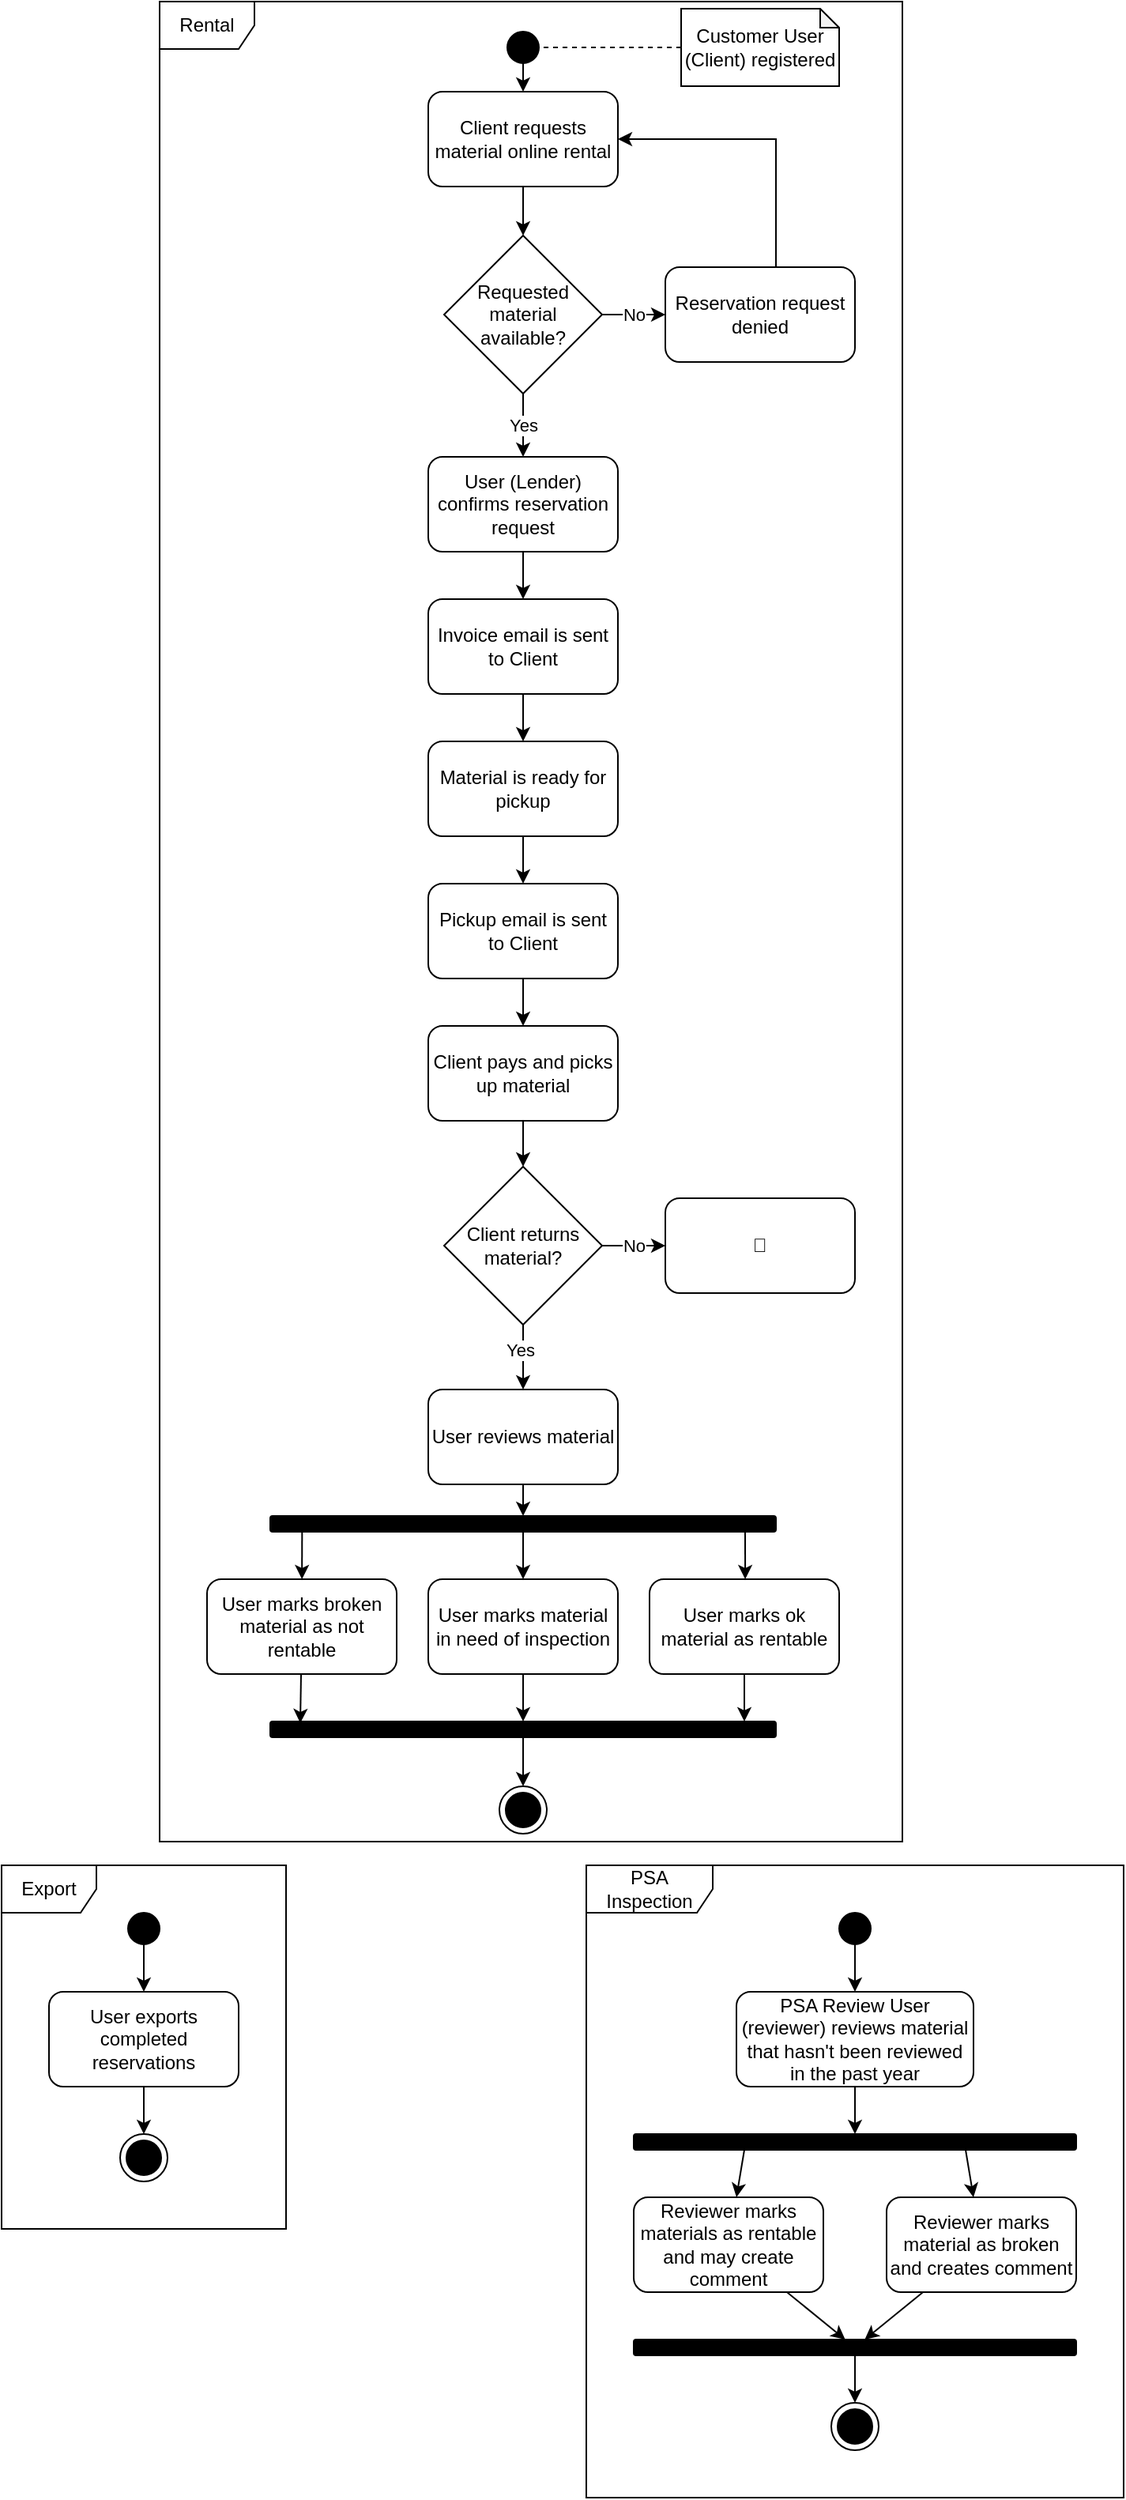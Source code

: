 <mxfile version="20.3.0" type="device"><diagram id="KEvv3bNIq3UhLm1N0D1B" name="Page-1"><mxGraphModel dx="946" dy="672" grid="1" gridSize="10" guides="1" tooltips="1" connect="1" arrows="1" fold="1" page="1" pageScale="1" pageWidth="827" pageHeight="1169" math="0" shadow="0"><root><mxCell id="0"/><mxCell id="1" parent="0"/><mxCell id="Axm_47cjE11ZxiRLPP4Y-84" value="PSA Inspection" style="shape=umlFrame;whiteSpace=wrap;html=1;strokeColor=#000000;fillColor=none;width=80;height=30;" vertex="1" parent="1"><mxGeometry x="400" y="1180" width="340" height="400" as="geometry"/></mxCell><mxCell id="Axm_47cjE11ZxiRLPP4Y-79" value="Export" style="shape=umlFrame;whiteSpace=wrap;html=1;strokeColor=#000000;fillColor=none;" vertex="1" parent="1"><mxGeometry x="30" y="1180" width="180" height="230" as="geometry"/></mxCell><mxCell id="Axm_47cjE11ZxiRLPP4Y-78" value="Rental" style="shape=umlFrame;whiteSpace=wrap;html=1;strokeColor=#000000;fillColor=none;" vertex="1" parent="1"><mxGeometry x="130" y="1" width="470" height="1164" as="geometry"/></mxCell><mxCell id="Axm_47cjE11ZxiRLPP4Y-1" value="" style="ellipse;whiteSpace=wrap;html=1;fillColor=#000000;" vertex="1" parent="1"><mxGeometry x="350" y="20" width="20" height="20" as="geometry"/></mxCell><mxCell id="Axm_47cjE11ZxiRLPP4Y-2" value="Customer User (Client) registered" style="shape=note;whiteSpace=wrap;html=1;backgroundOutline=1;darkOpacity=0.05;fillColor=none;size=12;" vertex="1" parent="1"><mxGeometry x="460" y="5.5" width="100" height="49" as="geometry"/></mxCell><mxCell id="Axm_47cjE11ZxiRLPP4Y-3" value="" style="endArrow=none;dashed=1;html=1;rounded=0;entryX=0;entryY=0.5;entryDx=0;entryDy=0;" edge="1" parent="1" source="Axm_47cjE11ZxiRLPP4Y-2" target="Axm_47cjE11ZxiRLPP4Y-1"><mxGeometry width="50" height="50" relative="1" as="geometry"><mxPoint x="110" y="88" as="sourcePoint"/><mxPoint x="140" y="169" as="targetPoint"/></mxGeometry></mxCell><mxCell id="Axm_47cjE11ZxiRLPP4Y-4" value="" style="endArrow=classic;html=1;rounded=0;" edge="1" parent="1" source="Axm_47cjE11ZxiRLPP4Y-1" target="Axm_47cjE11ZxiRLPP4Y-6"><mxGeometry width="50" height="50" relative="1" as="geometry"><mxPoint x="120" y="259" as="sourcePoint"/><mxPoint x="210" y="219" as="targetPoint"/></mxGeometry></mxCell><mxCell id="Axm_47cjE11ZxiRLPP4Y-5" value="Requested material available?" style="rhombus;whiteSpace=wrap;html=1;fillColor=none;" vertex="1" parent="1"><mxGeometry x="310" y="149" width="100" height="100" as="geometry"/></mxCell><mxCell id="Axm_47cjE11ZxiRLPP4Y-6" value="Client requests material online rental" style="rounded=1;whiteSpace=wrap;html=1;fillColor=none;" vertex="1" parent="1"><mxGeometry x="300" y="58" width="120" height="60" as="geometry"/></mxCell><mxCell id="Axm_47cjE11ZxiRLPP4Y-7" value="" style="endArrow=classic;html=1;rounded=0;" edge="1" parent="1" source="Axm_47cjE11ZxiRLPP4Y-6" target="Axm_47cjE11ZxiRLPP4Y-5"><mxGeometry width="50" height="50" relative="1" as="geometry"><mxPoint x="210" y="98" as="sourcePoint"/><mxPoint x="310" y="98" as="targetPoint"/></mxGeometry></mxCell><mxCell id="Axm_47cjE11ZxiRLPP4Y-8" value="" style="endArrow=classic;html=1;rounded=0;edgeStyle=orthogonalEdgeStyle;exitX=0.5;exitY=0;exitDx=0;exitDy=0;" edge="1" parent="1" source="Axm_47cjE11ZxiRLPP4Y-9" target="Axm_47cjE11ZxiRLPP4Y-6"><mxGeometry width="50" height="50" relative="1" as="geometry"><mxPoint x="510" y="159" as="sourcePoint"/><mxPoint x="550" y="220" as="targetPoint"/><Array as="points"><mxPoint x="520" y="88"/></Array></mxGeometry></mxCell><mxCell id="Axm_47cjE11ZxiRLPP4Y-9" value="Reservation request denied" style="rounded=1;whiteSpace=wrap;html=1;fillColor=none;" vertex="1" parent="1"><mxGeometry x="450" y="169" width="120" height="60" as="geometry"/></mxCell><mxCell id="Axm_47cjE11ZxiRLPP4Y-10" value="No" style="endArrow=classic;html=1;rounded=0;" edge="1" parent="1" source="Axm_47cjE11ZxiRLPP4Y-5" target="Axm_47cjE11ZxiRLPP4Y-9"><mxGeometry width="50" height="50" relative="1" as="geometry"><mxPoint x="370" y="108" as="sourcePoint"/><mxPoint x="370" y="169" as="targetPoint"/></mxGeometry></mxCell><mxCell id="Axm_47cjE11ZxiRLPP4Y-11" value="Yes" style="endArrow=classic;html=1;rounded=0;entryX=0.5;entryY=0;entryDx=0;entryDy=0;" edge="1" parent="1" source="Axm_47cjE11ZxiRLPP4Y-5" target="Axm_47cjE11ZxiRLPP4Y-12"><mxGeometry width="50" height="50" relative="1" as="geometry"><mxPoint x="379" y="309" as="sourcePoint"/><mxPoint x="449" y="309" as="targetPoint"/><Array as="points"/></mxGeometry></mxCell><mxCell id="Axm_47cjE11ZxiRLPP4Y-12" value="User (Lender) confirms reservation request" style="rounded=1;whiteSpace=wrap;html=1;fillColor=none;" vertex="1" parent="1"><mxGeometry x="300" y="289" width="120" height="60" as="geometry"/></mxCell><mxCell id="Axm_47cjE11ZxiRLPP4Y-13" value="Invoice email is sent to Client" style="rounded=1;whiteSpace=wrap;html=1;fillColor=none;" vertex="1" parent="1"><mxGeometry x="300" y="379" width="120" height="60" as="geometry"/></mxCell><mxCell id="Axm_47cjE11ZxiRLPP4Y-14" value="" style="endArrow=classic;html=1;rounded=0;" edge="1" parent="1" source="Axm_47cjE11ZxiRLPP4Y-12" target="Axm_47cjE11ZxiRLPP4Y-13"><mxGeometry width="50" height="50" relative="1" as="geometry"><mxPoint x="210" y="98" as="sourcePoint"/><mxPoint x="310" y="98" as="targetPoint"/></mxGeometry></mxCell><mxCell id="Axm_47cjE11ZxiRLPP4Y-15" value="Material is ready for pickup" style="rounded=1;whiteSpace=wrap;html=1;fillColor=none;" vertex="1" parent="1"><mxGeometry x="300" y="469" width="120" height="60" as="geometry"/></mxCell><mxCell id="Axm_47cjE11ZxiRLPP4Y-16" value="" style="endArrow=classic;html=1;rounded=0;exitX=0.5;exitY=1;exitDx=0;exitDy=0;" edge="1" parent="1" source="Axm_47cjE11ZxiRLPP4Y-13" target="Axm_47cjE11ZxiRLPP4Y-15"><mxGeometry width="50" height="50" relative="1" as="geometry"><mxPoint x="370" y="390.0" as="sourcePoint"/><mxPoint x="370" y="439" as="targetPoint"/></mxGeometry></mxCell><mxCell id="Axm_47cjE11ZxiRLPP4Y-17" value="Pickup email is sent to Client" style="rounded=1;whiteSpace=wrap;html=1;fillColor=none;" vertex="1" parent="1"><mxGeometry x="300" y="559" width="120" height="60" as="geometry"/></mxCell><mxCell id="Axm_47cjE11ZxiRLPP4Y-18" value="" style="endArrow=classic;html=1;rounded=0;exitX=0.5;exitY=1;exitDx=0;exitDy=0;" edge="1" target="Axm_47cjE11ZxiRLPP4Y-17" parent="1" source="Axm_47cjE11ZxiRLPP4Y-15"><mxGeometry width="50" height="50" relative="1" as="geometry"><mxPoint x="370" y="619" as="sourcePoint"/><mxPoint x="370" y="549" as="targetPoint"/></mxGeometry></mxCell><mxCell id="Axm_47cjE11ZxiRLPP4Y-19" value="Client pays and picks up material" style="rounded=1;whiteSpace=wrap;html=1;fillColor=none;" vertex="1" parent="1"><mxGeometry x="300" y="649" width="120" height="60" as="geometry"/></mxCell><mxCell id="Axm_47cjE11ZxiRLPP4Y-20" value="" style="endArrow=classic;html=1;rounded=0;" edge="1" parent="1" target="Axm_47cjE11ZxiRLPP4Y-29" source="Axm_47cjE11ZxiRLPP4Y-23"><mxGeometry width="50" height="50" relative="1" as="geometry"><mxPoint x="461.111" y="870.111" as="sourcePoint"/><mxPoint x="360" y="959" as="targetPoint"/></mxGeometry></mxCell><mxCell id="Axm_47cjE11ZxiRLPP4Y-26" value="Yes" style="edgeLabel;html=1;align=center;verticalAlign=middle;resizable=0;points=[];" vertex="1" connectable="0" parent="Axm_47cjE11ZxiRLPP4Y-20"><mxGeometry x="-0.24" y="-2" relative="1" as="geometry"><mxPoint as="offset"/></mxGeometry></mxCell><mxCell id="Axm_47cjE11ZxiRLPP4Y-23" value="Client returns material?" style="rhombus;whiteSpace=wrap;html=1;fillColor=none;" vertex="1" parent="1"><mxGeometry x="310" y="738" width="100" height="100" as="geometry"/></mxCell><mxCell id="Axm_47cjE11ZxiRLPP4Y-24" value="" style="endArrow=classic;html=1;rounded=0;elbow=vertical;entryX=0.5;entryY=0;entryDx=0;entryDy=0;" edge="1" parent="1" source="Axm_47cjE11ZxiRLPP4Y-19" target="Axm_47cjE11ZxiRLPP4Y-23"><mxGeometry width="50" height="50" relative="1" as="geometry"><mxPoint x="370" y="729" as="sourcePoint"/><mxPoint x="250" y="759" as="targetPoint"/></mxGeometry></mxCell><mxCell id="Axm_47cjE11ZxiRLPP4Y-25" value="" style="endArrow=classic;html=1;rounded=0;exitX=0.5;exitY=1;exitDx=0;exitDy=0;entryX=0.5;entryY=0;entryDx=0;entryDy=0;" edge="1" parent="1" source="Axm_47cjE11ZxiRLPP4Y-17" target="Axm_47cjE11ZxiRLPP4Y-19"><mxGeometry width="50" height="50" relative="1" as="geometry"><mxPoint x="340" y="729" as="sourcePoint"/><mxPoint x="340" y="779" as="targetPoint"/></mxGeometry></mxCell><mxCell id="Axm_47cjE11ZxiRLPP4Y-27" value="No" style="endArrow=classic;html=1;rounded=0;exitX=1;exitY=0.5;exitDx=0;exitDy=0;" edge="1" parent="1" source="Axm_47cjE11ZxiRLPP4Y-23" target="Axm_47cjE11ZxiRLPP4Y-28"><mxGeometry width="50" height="50" relative="1" as="geometry"><mxPoint x="420" y="867.58" as="sourcePoint"/><mxPoint x="460" y="868" as="targetPoint"/></mxGeometry></mxCell><mxCell id="Axm_47cjE11ZxiRLPP4Y-28" value="👮" style="rounded=1;whiteSpace=wrap;html=1;fillColor=none;" vertex="1" parent="1"><mxGeometry x="450" y="758" width="120" height="60" as="geometry"/></mxCell><mxCell id="Axm_47cjE11ZxiRLPP4Y-29" value="User reviews material" style="rounded=1;whiteSpace=wrap;html=1;fillColor=none;" vertex="1" parent="1"><mxGeometry x="300" y="879" width="120" height="60" as="geometry"/></mxCell><mxCell id="Axm_47cjE11ZxiRLPP4Y-32" value="" style="endArrow=classic;html=1;rounded=0;" edge="1" parent="1" source="Axm_47cjE11ZxiRLPP4Y-29" target="Axm_47cjE11ZxiRLPP4Y-33"><mxGeometry width="50" height="50" relative="1" as="geometry"><mxPoint x="160" y="1029" as="sourcePoint"/><mxPoint x="210" y="979" as="targetPoint"/></mxGeometry></mxCell><mxCell id="Axm_47cjE11ZxiRLPP4Y-33" value="" style="rounded=1;whiteSpace=wrap;html=1;fillColor=#000000;" vertex="1" parent="1"><mxGeometry x="200" y="959" width="320" height="10" as="geometry"/></mxCell><mxCell id="Axm_47cjE11ZxiRLPP4Y-34" value="" style="endArrow=classic;html=1;rounded=0;exitX=0.063;exitY=1;exitDx=0;exitDy=0;exitPerimeter=0;" edge="1" parent="1" source="Axm_47cjE11ZxiRLPP4Y-33" target="Axm_47cjE11ZxiRLPP4Y-35"><mxGeometry width="50" height="50" relative="1" as="geometry"><mxPoint x="180" y="1049" as="sourcePoint"/><mxPoint x="230" y="999" as="targetPoint"/></mxGeometry></mxCell><mxCell id="Axm_47cjE11ZxiRLPP4Y-35" value="User marks broken material as not rentable" style="rounded=1;whiteSpace=wrap;html=1;fillColor=none;" vertex="1" parent="1"><mxGeometry x="160" y="999" width="120" height="60" as="geometry"/></mxCell><mxCell id="Axm_47cjE11ZxiRLPP4Y-36" value="User marks material in need of inspection" style="rounded=1;whiteSpace=wrap;html=1;fillColor=none;" vertex="1" parent="1"><mxGeometry x="300" y="999" width="120" height="60" as="geometry"/></mxCell><mxCell id="Axm_47cjE11ZxiRLPP4Y-37" value="" style="endArrow=classic;html=1;rounded=0;exitX=0.5;exitY=1;exitDx=0;exitDy=0;" edge="1" parent="1" source="Axm_47cjE11ZxiRLPP4Y-33" target="Axm_47cjE11ZxiRLPP4Y-36"><mxGeometry width="50" height="50" relative="1" as="geometry"><mxPoint x="330" y="1059" as="sourcePoint"/><mxPoint x="272.857" y="1099" as="targetPoint"/></mxGeometry></mxCell><mxCell id="Axm_47cjE11ZxiRLPP4Y-38" value="User marks ok material as rentable" style="rounded=1;whiteSpace=wrap;html=1;fillColor=none;" vertex="1" parent="1"><mxGeometry x="440" y="999" width="120" height="60" as="geometry"/></mxCell><mxCell id="Axm_47cjE11ZxiRLPP4Y-39" value="" style="endArrow=classic;html=1;rounded=0;exitX=0.939;exitY=1;exitDx=0;exitDy=0;exitPerimeter=0;" edge="1" parent="1" source="Axm_47cjE11ZxiRLPP4Y-33"><mxGeometry width="50" height="50" relative="1" as="geometry"><mxPoint x="510" y="979" as="sourcePoint"/><mxPoint x="500.56" y="999" as="targetPoint"/></mxGeometry></mxCell><mxCell id="Axm_47cjE11ZxiRLPP4Y-40" value="User exports completed reservations" style="rounded=1;whiteSpace=wrap;html=1;fillColor=none;" vertex="1" parent="1"><mxGeometry x="60" y="1260" width="120" height="60" as="geometry"/></mxCell><mxCell id="Axm_47cjE11ZxiRLPP4Y-42" value="" style="rounded=1;whiteSpace=wrap;html=1;fillColor=#000000;" vertex="1" parent="1"><mxGeometry x="200" y="1089" width="320" height="10" as="geometry"/></mxCell><mxCell id="Axm_47cjE11ZxiRLPP4Y-43" value="" style="endArrow=classic;html=1;rounded=0;" edge="1" parent="1" source="Axm_47cjE11ZxiRLPP4Y-35"><mxGeometry width="50" height="50" relative="1" as="geometry"><mxPoint x="219.16" y="1060" as="sourcePoint"/><mxPoint x="219" y="1090" as="targetPoint"/></mxGeometry></mxCell><mxCell id="Axm_47cjE11ZxiRLPP4Y-44" value="" style="endArrow=classic;html=1;rounded=0;" edge="1" parent="1" source="Axm_47cjE11ZxiRLPP4Y-36" target="Axm_47cjE11ZxiRLPP4Y-42"><mxGeometry width="50" height="50" relative="1" as="geometry"><mxPoint x="359" y="1060" as="sourcePoint"/><mxPoint x="359" y="1090" as="targetPoint"/></mxGeometry></mxCell><mxCell id="Axm_47cjE11ZxiRLPP4Y-45" value="" style="endArrow=classic;html=1;rounded=0;" edge="1" parent="1" source="Axm_47cjE11ZxiRLPP4Y-38"><mxGeometry width="50" height="50" relative="1" as="geometry"><mxPoint x="499.48" y="1060" as="sourcePoint"/><mxPoint x="500" y="1089" as="targetPoint"/></mxGeometry></mxCell><mxCell id="Axm_47cjE11ZxiRLPP4Y-46" value="" style="ellipse;html=1;shape=endState;fillColor=#000000;strokeColor=#000000;" vertex="1" parent="1"><mxGeometry x="345" y="1130" width="30" height="30" as="geometry"/></mxCell><mxCell id="Axm_47cjE11ZxiRLPP4Y-47" value="" style="endArrow=classic;html=1;rounded=0;exitX=0.5;exitY=1;exitDx=0;exitDy=0;" edge="1" parent="1" source="Axm_47cjE11ZxiRLPP4Y-42" target="Axm_47cjE11ZxiRLPP4Y-46"><mxGeometry width="50" height="50" relative="1" as="geometry"><mxPoint x="280" y="989" as="sourcePoint"/><mxPoint x="330" y="939" as="targetPoint"/></mxGeometry></mxCell><mxCell id="Axm_47cjE11ZxiRLPP4Y-48" value="" style="ellipse;whiteSpace=wrap;html=1;fillColor=#000000;" vertex="1" parent="1"><mxGeometry x="110" y="1210" width="20" height="20" as="geometry"/></mxCell><mxCell id="Axm_47cjE11ZxiRLPP4Y-49" value="" style="endArrow=classic;html=1;rounded=0;" edge="1" parent="1" source="Axm_47cjE11ZxiRLPP4Y-48" target="Axm_47cjE11ZxiRLPP4Y-40"><mxGeometry width="50" height="50" relative="1" as="geometry"><mxPoint x="290" y="1120" as="sourcePoint"/><mxPoint x="340" y="1070" as="targetPoint"/></mxGeometry></mxCell><mxCell id="Axm_47cjE11ZxiRLPP4Y-50" value="" style="ellipse;html=1;shape=endState;fillColor=#000000;strokeColor=#000000;" vertex="1" parent="1"><mxGeometry x="105" y="1350" width="30" height="30" as="geometry"/></mxCell><mxCell id="Axm_47cjE11ZxiRLPP4Y-51" value="" style="endArrow=classic;html=1;rounded=0;" edge="1" parent="1" source="Axm_47cjE11ZxiRLPP4Y-40" target="Axm_47cjE11ZxiRLPP4Y-50"><mxGeometry width="50" height="50" relative="1" as="geometry"><mxPoint x="290" y="1120" as="sourcePoint"/><mxPoint x="340" y="1070" as="targetPoint"/></mxGeometry></mxCell><mxCell id="Axm_47cjE11ZxiRLPP4Y-52" value="PSA Review User (reviewer) reviews material that hasn't been reviewed in the past year" style="rounded=1;whiteSpace=wrap;html=1;fillColor=none;" vertex="1" parent="1"><mxGeometry x="495" y="1260" width="150" height="60" as="geometry"/></mxCell><mxCell id="Axm_47cjE11ZxiRLPP4Y-53" value="" style="ellipse;whiteSpace=wrap;html=1;fillColor=#000000;" vertex="1" parent="1"><mxGeometry x="560" y="1210" width="20" height="20" as="geometry"/></mxCell><mxCell id="Axm_47cjE11ZxiRLPP4Y-54" value="" style="endArrow=classic;html=1;rounded=0;" edge="1" source="Axm_47cjE11ZxiRLPP4Y-53" target="Axm_47cjE11ZxiRLPP4Y-52" parent="1"><mxGeometry width="50" height="50" relative="1" as="geometry"><mxPoint x="600" y="1380" as="sourcePoint"/><mxPoint x="650" y="1330" as="targetPoint"/></mxGeometry></mxCell><mxCell id="Axm_47cjE11ZxiRLPP4Y-55" value="" style="ellipse;html=1;shape=endState;fillColor=#000000;strokeColor=#000000;" vertex="1" parent="1"><mxGeometry x="555" y="1520" width="30" height="30" as="geometry"/></mxCell><mxCell id="Axm_47cjE11ZxiRLPP4Y-61" value="" style="endArrow=classic;html=1;rounded=0;" edge="1" parent="1" target="Axm_47cjE11ZxiRLPP4Y-62" source="Axm_47cjE11ZxiRLPP4Y-52"><mxGeometry width="50" height="50" relative="1" as="geometry"><mxPoint x="570" y="1330" as="sourcePoint"/><mxPoint x="420" y="1370" as="targetPoint"/></mxGeometry></mxCell><mxCell id="Axm_47cjE11ZxiRLPP4Y-62" value="" style="rounded=1;whiteSpace=wrap;html=1;fillColor=#000000;" vertex="1" parent="1"><mxGeometry x="430" y="1350" width="280" height="10" as="geometry"/></mxCell><mxCell id="Axm_47cjE11ZxiRLPP4Y-63" value="" style="endArrow=classic;html=1;rounded=0;exitX=0.25;exitY=1;exitDx=0;exitDy=0;" edge="1" parent="1" source="Axm_47cjE11ZxiRLPP4Y-62" target="Axm_47cjE11ZxiRLPP4Y-66"><mxGeometry width="50" height="50" relative="1" as="geometry"><mxPoint x="390" y="1440" as="sourcePoint"/><mxPoint x="430.08" y="1390" as="targetPoint"/></mxGeometry></mxCell><mxCell id="Axm_47cjE11ZxiRLPP4Y-66" value="Reviewer marks materials as rentable and may create comment" style="rounded=1;whiteSpace=wrap;html=1;strokeColor=#000000;fillColor=none;" vertex="1" parent="1"><mxGeometry x="430" y="1390" width="120" height="60" as="geometry"/></mxCell><mxCell id="Axm_47cjE11ZxiRLPP4Y-67" value="Reviewer marks material as broken and creates comment" style="rounded=1;whiteSpace=wrap;html=1;strokeColor=#000000;fillColor=none;" vertex="1" parent="1"><mxGeometry x="590" y="1390" width="120" height="60" as="geometry"/></mxCell><mxCell id="Axm_47cjE11ZxiRLPP4Y-70" value="" style="endArrow=classic;html=1;rounded=0;exitX=0.75;exitY=1;exitDx=0;exitDy=0;" edge="1" parent="1" source="Axm_47cjE11ZxiRLPP4Y-62" target="Axm_47cjE11ZxiRLPP4Y-67"><mxGeometry width="50" height="50" relative="1" as="geometry"><mxPoint x="400" y="1210" as="sourcePoint"/><mxPoint x="450" y="1160" as="targetPoint"/></mxGeometry></mxCell><mxCell id="Axm_47cjE11ZxiRLPP4Y-71" value="" style="rounded=1;whiteSpace=wrap;html=1;fillColor=#000000;" vertex="1" parent="1"><mxGeometry x="430" y="1480" width="280" height="10" as="geometry"/></mxCell><mxCell id="Axm_47cjE11ZxiRLPP4Y-72" value="" style="endArrow=classic;html=1;rounded=0;" edge="1" parent="1" source="Axm_47cjE11ZxiRLPP4Y-66" target="Axm_47cjE11ZxiRLPP4Y-71"><mxGeometry width="50" height="50" relative="1" as="geometry"><mxPoint x="510" y="1370" as="sourcePoint"/><mxPoint x="505" y="1400" as="targetPoint"/></mxGeometry></mxCell><mxCell id="Axm_47cjE11ZxiRLPP4Y-73" value="" style="endArrow=classic;html=1;rounded=0;" edge="1" parent="1" source="Axm_47cjE11ZxiRLPP4Y-67" target="Axm_47cjE11ZxiRLPP4Y-71"><mxGeometry width="50" height="50" relative="1" as="geometry"><mxPoint x="650" y="1370" as="sourcePoint"/><mxPoint x="656" y="1400" as="targetPoint"/></mxGeometry></mxCell><mxCell id="Axm_47cjE11ZxiRLPP4Y-74" value="" style="endArrow=classic;html=1;rounded=0;" edge="1" parent="1" source="Axm_47cjE11ZxiRLPP4Y-71" target="Axm_47cjE11ZxiRLPP4Y-55"><mxGeometry width="50" height="50" relative="1" as="geometry"><mxPoint x="624.154" y="1460" as="sourcePoint"/><mxPoint x="586.308" y="1490" as="targetPoint"/></mxGeometry></mxCell></root></mxGraphModel></diagram></mxfile>